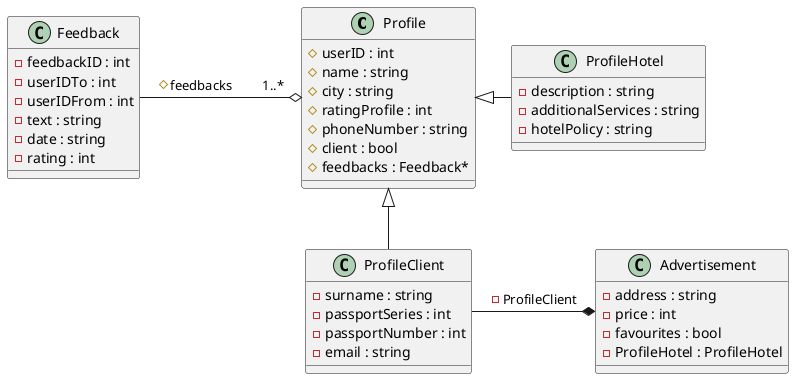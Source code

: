 @startuml


class Profile {
    #userID : int
    #name : string
    #city : string
    #ratingProfile : int
    #phoneNumber : string
    #client : bool
    #feedbacks : Feedback*
}

class ProfileHotel {
    -description : string
    -additionalServices : string
    -hotelPolicy : string
}

class ProfileClient {
    -surname : string
    -passportSeries : int
    -passportNumber : int
    -email : string
}

class Feedback {
    -feedbackID : int
    -userIDTo : int
    -userIDFrom : int
    -text : string
    -date : string
    -rating : int
}

class Advertisement {
    -address : string
    -price : int
    -favourites : bool
    -ProfileHotel : ProfileHotel
}

Profile <|-- ProfileClient
Profile <|-right- ProfileHotel

Profile o-left- Feedback:#feedbacks         1..*
ProfileClient -right-* Advertisement:-ProfileClient



@enduml
